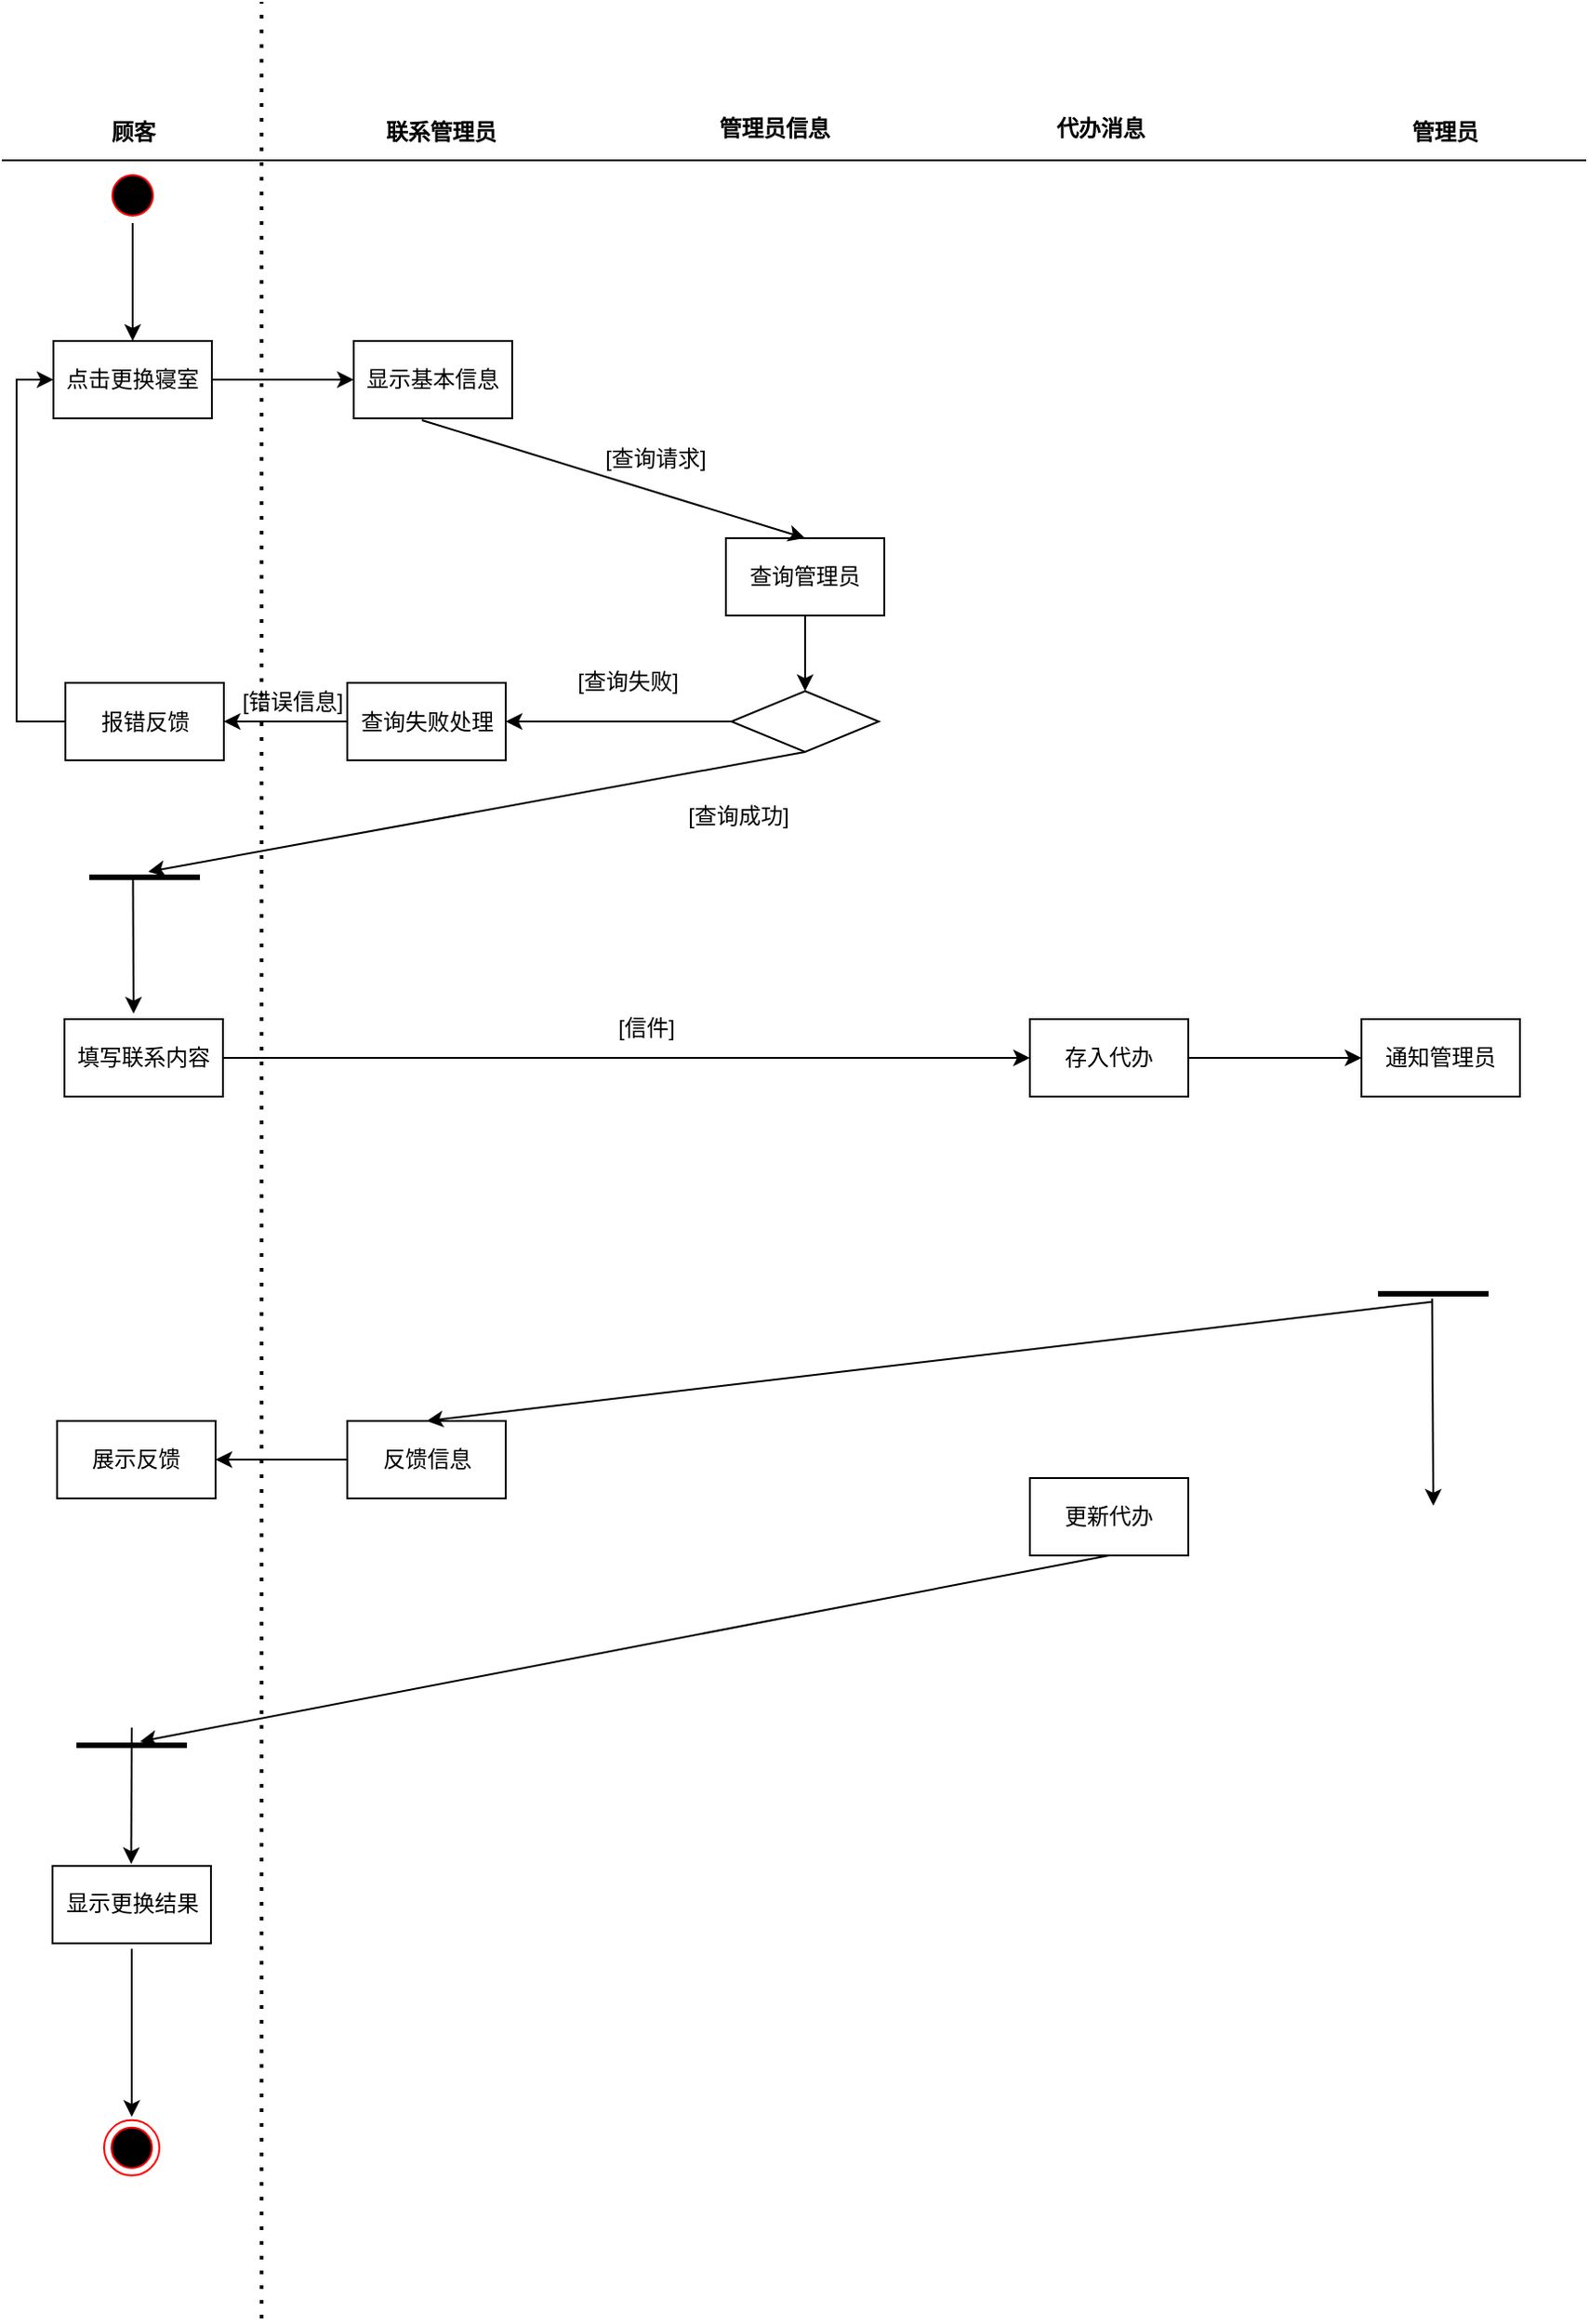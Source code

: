 <mxfile version="21.3.7" type="github">
  <diagram name="第 1 页" id="Pv7ujq7x31SczTUlhnTl">
    <mxGraphModel dx="1101" dy="591" grid="0" gridSize="10" guides="1" tooltips="1" connect="1" arrows="1" fold="1" page="1" pageScale="1" pageWidth="2336" pageHeight="1654" math="0" shadow="0">
      <root>
        <mxCell id="0" />
        <mxCell id="1" parent="0" />
        <mxCell id="i07Ub8UZMQ4JzRdAZHp2-1" value="" style="line;strokeWidth=1;fillColor=none;align=left;verticalAlign=middle;spacingTop=-1;spacingLeft=3;spacingRight=3;rotatable=0;labelPosition=right;points=[];portConstraint=eastwest;strokeColor=inherit;" vertex="1" parent="1">
          <mxGeometry x="305" y="170" width="860" height="8" as="geometry" />
        </mxCell>
        <mxCell id="i07Ub8UZMQ4JzRdAZHp2-2" value="顾客" style="text;align=center;fontStyle=1;verticalAlign=middle;spacingLeft=3;spacingRight=3;strokeColor=none;rotatable=0;points=[[0,0.5],[1,0.5]];portConstraint=eastwest;html=1;" vertex="1" parent="1">
          <mxGeometry x="352" y="151" width="48" height="16" as="geometry" />
        </mxCell>
        <mxCell id="i07Ub8UZMQ4JzRdAZHp2-3" value="代办消息" style="text;align=center;fontStyle=1;verticalAlign=middle;spacingLeft=3;spacingRight=3;strokeColor=none;rotatable=0;points=[[0,0.5],[1,0.5]];portConstraint=eastwest;html=1;" vertex="1" parent="1">
          <mxGeometry x="877" y="149" width="48" height="16" as="geometry" />
        </mxCell>
        <mxCell id="i07Ub8UZMQ4JzRdAZHp2-4" value="联系管理员" style="text;align=center;fontStyle=1;verticalAlign=middle;spacingLeft=3;spacingRight=3;strokeColor=none;rotatable=0;points=[[0,0.5],[1,0.5]];portConstraint=eastwest;html=1;" vertex="1" parent="1">
          <mxGeometry x="519" y="151" width="48" height="16" as="geometry" />
        </mxCell>
        <mxCell id="i07Ub8UZMQ4JzRdAZHp2-5" value="管理员" style="text;align=center;fontStyle=1;verticalAlign=middle;spacingLeft=3;spacingRight=3;strokeColor=none;rotatable=0;points=[[0,0.5],[1,0.5]];portConstraint=eastwest;html=1;" vertex="1" parent="1">
          <mxGeometry x="1064" y="151" width="48" height="16" as="geometry" />
        </mxCell>
        <mxCell id="i07Ub8UZMQ4JzRdAZHp2-6" style="edgeStyle=orthogonalEdgeStyle;rounded=0;orthogonalLoop=1;jettySize=auto;html=1;" edge="1" parent="1" source="i07Ub8UZMQ4JzRdAZHp2-7" target="i07Ub8UZMQ4JzRdAZHp2-9">
          <mxGeometry relative="1" as="geometry" />
        </mxCell>
        <mxCell id="i07Ub8UZMQ4JzRdAZHp2-7" value="" style="ellipse;html=1;shape=startState;fillColor=#000000;strokeColor=#ff0000;" vertex="1" parent="1">
          <mxGeometry x="361" y="178" width="30" height="30" as="geometry" />
        </mxCell>
        <mxCell id="i07Ub8UZMQ4JzRdAZHp2-8" style="edgeStyle=orthogonalEdgeStyle;rounded=0;orthogonalLoop=1;jettySize=auto;html=1;" edge="1" parent="1" source="i07Ub8UZMQ4JzRdAZHp2-9" target="i07Ub8UZMQ4JzRdAZHp2-10">
          <mxGeometry relative="1" as="geometry" />
        </mxCell>
        <mxCell id="i07Ub8UZMQ4JzRdAZHp2-9" value="点击更换寝室" style="html=1;whiteSpace=wrap;" vertex="1" parent="1">
          <mxGeometry x="333" y="272" width="86" height="42" as="geometry" />
        </mxCell>
        <mxCell id="i07Ub8UZMQ4JzRdAZHp2-10" value="显示基本信息" style="html=1;whiteSpace=wrap;" vertex="1" parent="1">
          <mxGeometry x="496" y="272" width="86" height="42" as="geometry" />
        </mxCell>
        <mxCell id="i07Ub8UZMQ4JzRdAZHp2-11" style="edgeStyle=orthogonalEdgeStyle;rounded=0;orthogonalLoop=1;jettySize=auto;html=1;entryX=0.5;entryY=0;entryDx=0;entryDy=0;" edge="1" parent="1" source="i07Ub8UZMQ4JzRdAZHp2-12" target="i07Ub8UZMQ4JzRdAZHp2-14">
          <mxGeometry relative="1" as="geometry" />
        </mxCell>
        <mxCell id="i07Ub8UZMQ4JzRdAZHp2-12" value="查询管理员" style="html=1;whiteSpace=wrap;" vertex="1" parent="1">
          <mxGeometry x="698" y="379" width="86" height="42" as="geometry" />
        </mxCell>
        <mxCell id="i07Ub8UZMQ4JzRdAZHp2-13" style="edgeStyle=orthogonalEdgeStyle;rounded=0;orthogonalLoop=1;jettySize=auto;html=1;" edge="1" parent="1" source="i07Ub8UZMQ4JzRdAZHp2-14" target="i07Ub8UZMQ4JzRdAZHp2-21">
          <mxGeometry relative="1" as="geometry" />
        </mxCell>
        <mxCell id="i07Ub8UZMQ4JzRdAZHp2-14" value="" style="rhombus;whiteSpace=wrap;html=1;" vertex="1" parent="1">
          <mxGeometry x="701" y="462" width="80" height="33" as="geometry" />
        </mxCell>
        <mxCell id="i07Ub8UZMQ4JzRdAZHp2-15" value="" style="ellipse;html=1;shape=endState;fillColor=#000000;strokeColor=#ff0000;" vertex="1" parent="1">
          <mxGeometry x="360.5" y="1237.43" width="30" height="30" as="geometry" />
        </mxCell>
        <mxCell id="i07Ub8UZMQ4JzRdAZHp2-16" value="" style="endArrow=classic;html=1;rounded=0;" edge="1" parent="1">
          <mxGeometry width="50" height="50" relative="1" as="geometry">
            <mxPoint x="375.5" y="1144.43" as="sourcePoint" />
            <mxPoint x="375.5" y="1235.622" as="targetPoint" />
          </mxGeometry>
        </mxCell>
        <mxCell id="i07Ub8UZMQ4JzRdAZHp2-17" value="" style="endArrow=none;dashed=1;html=1;dashPattern=1 3;strokeWidth=2;rounded=0;" edge="1" parent="1">
          <mxGeometry width="50" height="50" relative="1" as="geometry">
            <mxPoint x="446" y="1345" as="sourcePoint" />
            <mxPoint x="446" y="88" as="targetPoint" />
          </mxGeometry>
        </mxCell>
        <mxCell id="i07Ub8UZMQ4JzRdAZHp2-18" value="" style="endArrow=classic;html=1;rounded=0;exitX=0.43;exitY=1.024;exitDx=0;exitDy=0;entryX=0.5;entryY=0;entryDx=0;entryDy=0;exitPerimeter=0;" edge="1" parent="1" source="i07Ub8UZMQ4JzRdAZHp2-10" target="i07Ub8UZMQ4JzRdAZHp2-12">
          <mxGeometry width="50" height="50" relative="1" as="geometry">
            <mxPoint x="537.66" y="366.93" as="sourcePoint" />
            <mxPoint x="905" y="466" as="targetPoint" />
          </mxGeometry>
        </mxCell>
        <mxCell id="i07Ub8UZMQ4JzRdAZHp2-19" value="[查询请求]" style="text;html=1;strokeColor=none;fillColor=none;align=center;verticalAlign=middle;whiteSpace=wrap;rounded=0;" vertex="1" parent="1">
          <mxGeometry x="629.5" y="321" width="60" height="30" as="geometry" />
        </mxCell>
        <mxCell id="i07Ub8UZMQ4JzRdAZHp2-20" style="edgeStyle=orthogonalEdgeStyle;rounded=0;orthogonalLoop=1;jettySize=auto;html=1;" edge="1" parent="1" source="i07Ub8UZMQ4JzRdAZHp2-21" target="i07Ub8UZMQ4JzRdAZHp2-25">
          <mxGeometry relative="1" as="geometry" />
        </mxCell>
        <mxCell id="i07Ub8UZMQ4JzRdAZHp2-21" value="查询失败处理" style="html=1;whiteSpace=wrap;" vertex="1" parent="1">
          <mxGeometry x="492.5" y="457.5" width="86" height="42" as="geometry" />
        </mxCell>
        <mxCell id="i07Ub8UZMQ4JzRdAZHp2-65" style="edgeStyle=orthogonalEdgeStyle;rounded=0;orthogonalLoop=1;jettySize=auto;html=1;" edge="1" parent="1" source="i07Ub8UZMQ4JzRdAZHp2-23" target="i07Ub8UZMQ4JzRdAZHp2-64">
          <mxGeometry relative="1" as="geometry" />
        </mxCell>
        <mxCell id="i07Ub8UZMQ4JzRdAZHp2-23" value="反馈信息" style="html=1;whiteSpace=wrap;" vertex="1" parent="1">
          <mxGeometry x="492.5" y="858" width="86" height="42" as="geometry" />
        </mxCell>
        <mxCell id="i07Ub8UZMQ4JzRdAZHp2-24" style="edgeStyle=orthogonalEdgeStyle;rounded=0;orthogonalLoop=1;jettySize=auto;html=1;entryX=0;entryY=0.5;entryDx=0;entryDy=0;" edge="1" parent="1" source="i07Ub8UZMQ4JzRdAZHp2-25" target="i07Ub8UZMQ4JzRdAZHp2-9">
          <mxGeometry relative="1" as="geometry">
            <Array as="points">
              <mxPoint x="313" y="479" />
              <mxPoint x="313" y="293" />
            </Array>
          </mxGeometry>
        </mxCell>
        <mxCell id="i07Ub8UZMQ4JzRdAZHp2-25" value="报错反馈" style="html=1;whiteSpace=wrap;" vertex="1" parent="1">
          <mxGeometry x="339.5" y="457.5" width="86" height="42" as="geometry" />
        </mxCell>
        <mxCell id="i07Ub8UZMQ4JzRdAZHp2-26" value="[错误信息]" style="text;html=1;strokeColor=none;fillColor=none;align=center;verticalAlign=middle;whiteSpace=wrap;rounded=0;" vertex="1" parent="1">
          <mxGeometry x="432.5" y="453" width="60" height="30" as="geometry" />
        </mxCell>
        <mxCell id="i07Ub8UZMQ4JzRdAZHp2-27" value="显示更换结果" style="html=1;whiteSpace=wrap;" vertex="1" parent="1">
          <mxGeometry x="332.5" y="1099.43" width="86" height="42" as="geometry" />
        </mxCell>
        <mxCell id="i07Ub8UZMQ4JzRdAZHp2-28" value="" style="line;strokeWidth=3;rotatable=0;dashed=0;labelPosition=right;align=left;verticalAlign=middle;spacingTop=0;spacingLeft=6;points=[];portConstraint=eastwest;fontSize=13;" vertex="1" parent="1">
          <mxGeometry x="352.5" y="558" width="60" height="10" as="geometry" />
        </mxCell>
        <mxCell id="i07Ub8UZMQ4JzRdAZHp2-29" value="" style="endArrow=classic;html=1;rounded=0;exitX=0.5;exitY=1;exitDx=0;exitDy=0;entryX=0.533;entryY=0.2;entryDx=0;entryDy=0;entryPerimeter=0;" edge="1" parent="1" source="i07Ub8UZMQ4JzRdAZHp2-14" target="i07Ub8UZMQ4JzRdAZHp2-28">
          <mxGeometry width="50" height="50" relative="1" as="geometry">
            <mxPoint x="929.5" y="603" as="sourcePoint" />
            <mxPoint x="726.5" y="585" as="targetPoint" />
          </mxGeometry>
        </mxCell>
        <mxCell id="i07Ub8UZMQ4JzRdAZHp2-30" value="[查询成功]" style="text;html=1;strokeColor=none;fillColor=none;align=center;verticalAlign=middle;whiteSpace=wrap;rounded=0;" vertex="1" parent="1">
          <mxGeometry x="675" y="515" width="60" height="30" as="geometry" />
        </mxCell>
        <mxCell id="i07Ub8UZMQ4JzRdAZHp2-31" value="管理员信息" style="text;align=center;fontStyle=1;verticalAlign=middle;spacingLeft=3;spacingRight=3;strokeColor=none;rotatable=0;points=[[0,0.5],[1,0.5]];portConstraint=eastwest;html=1;" vertex="1" parent="1">
          <mxGeometry x="700" y="149" width="48" height="16" as="geometry" />
        </mxCell>
        <mxCell id="i07Ub8UZMQ4JzRdAZHp2-32" value="" style="endArrow=classic;html=1;rounded=0;exitX=0.395;exitY=0.642;exitDx=0;exitDy=0;exitPerimeter=0;" edge="1" parent="1" source="i07Ub8UZMQ4JzRdAZHp2-28">
          <mxGeometry width="50" height="50" relative="1" as="geometry">
            <mxPoint x="414.5" y="627" as="sourcePoint" />
            <mxPoint x="376.5" y="637" as="targetPoint" />
          </mxGeometry>
        </mxCell>
        <mxCell id="i07Ub8UZMQ4JzRdAZHp2-33" style="edgeStyle=orthogonalEdgeStyle;rounded=0;orthogonalLoop=1;jettySize=auto;html=1;" edge="1" parent="1" source="i07Ub8UZMQ4JzRdAZHp2-34" target="i07Ub8UZMQ4JzRdAZHp2-36">
          <mxGeometry relative="1" as="geometry" />
        </mxCell>
        <mxCell id="i07Ub8UZMQ4JzRdAZHp2-34" value="填写联系内容" style="html=1;whiteSpace=wrap;" vertex="1" parent="1">
          <mxGeometry x="339" y="640" width="86" height="42" as="geometry" />
        </mxCell>
        <mxCell id="i07Ub8UZMQ4JzRdAZHp2-62" style="edgeStyle=orthogonalEdgeStyle;rounded=0;orthogonalLoop=1;jettySize=auto;html=1;" edge="1" parent="1" source="i07Ub8UZMQ4JzRdAZHp2-36" target="i07Ub8UZMQ4JzRdAZHp2-61">
          <mxGeometry relative="1" as="geometry" />
        </mxCell>
        <mxCell id="i07Ub8UZMQ4JzRdAZHp2-36" value="存入代办" style="html=1;whiteSpace=wrap;" vertex="1" parent="1">
          <mxGeometry x="863" y="640" width="86" height="42" as="geometry" />
        </mxCell>
        <mxCell id="i07Ub8UZMQ4JzRdAZHp2-39" value="" style="line;strokeWidth=3;rotatable=0;dashed=0;labelPosition=right;align=left;verticalAlign=middle;spacingTop=0;spacingLeft=6;points=[];portConstraint=eastwest;fontSize=13;" vertex="1" parent="1">
          <mxGeometry x="1052" y="784" width="60" height="10" as="geometry" />
        </mxCell>
        <mxCell id="i07Ub8UZMQ4JzRdAZHp2-40" value="" style="endArrow=classic;html=1;rounded=0;exitX=0.49;exitY=0.932;exitDx=0;exitDy=0;exitPerimeter=0;entryX=0.5;entryY=0;entryDx=0;entryDy=0;" edge="1" parent="1" source="i07Ub8UZMQ4JzRdAZHp2-39" target="i07Ub8UZMQ4JzRdAZHp2-23">
          <mxGeometry width="50" height="50" relative="1" as="geometry">
            <mxPoint x="715" y="958" as="sourcePoint" />
            <mxPoint x="765" y="908" as="targetPoint" />
          </mxGeometry>
        </mxCell>
        <mxCell id="i07Ub8UZMQ4JzRdAZHp2-43" value="" style="line;strokeWidth=3;rotatable=0;dashed=0;labelPosition=right;align=left;verticalAlign=middle;spacingTop=0;spacingLeft=6;points=[];portConstraint=eastwest;fontSize=13;" vertex="1" parent="1">
          <mxGeometry x="345.5" y="1029" width="60" height="10" as="geometry" />
        </mxCell>
        <mxCell id="i07Ub8UZMQ4JzRdAZHp2-44" value="" style="endArrow=classic;html=1;rounded=0;" edge="1" parent="1">
          <mxGeometry width="50" height="50" relative="1" as="geometry">
            <mxPoint x="375.5" y="1024.43" as="sourcePoint" />
            <mxPoint x="375.21" y="1098.432" as="targetPoint" />
          </mxGeometry>
        </mxCell>
        <mxCell id="i07Ub8UZMQ4JzRdAZHp2-49" value="" style="endArrow=classic;html=1;rounded=0;exitX=0.489;exitY=0.76;exitDx=0;exitDy=0;exitPerimeter=0;entryX=0.5;entryY=0;entryDx=0;entryDy=0;" edge="1" parent="1" source="i07Ub8UZMQ4JzRdAZHp2-39">
          <mxGeometry width="50" height="50" relative="1" as="geometry">
            <mxPoint x="735" y="863" as="sourcePoint" />
            <mxPoint x="1082" y="904" as="targetPoint" />
          </mxGeometry>
        </mxCell>
        <mxCell id="i07Ub8UZMQ4JzRdAZHp2-55" value="更新代办" style="html=1;whiteSpace=wrap;" vertex="1" parent="1">
          <mxGeometry x="863" y="889" width="86" height="42" as="geometry" />
        </mxCell>
        <mxCell id="i07Ub8UZMQ4JzRdAZHp2-57" value="" style="endArrow=classic;html=1;rounded=0;exitX=0.5;exitY=1;exitDx=0;exitDy=0;" edge="1" parent="1" source="i07Ub8UZMQ4JzRdAZHp2-55">
          <mxGeometry width="50" height="50" relative="1" as="geometry">
            <mxPoint x="1088" y="959" as="sourcePoint" />
            <mxPoint x="380" y="1032" as="targetPoint" />
          </mxGeometry>
        </mxCell>
        <mxCell id="i07Ub8UZMQ4JzRdAZHp2-22" value="[查询失败]" style="text;html=1;strokeColor=none;fillColor=none;align=center;verticalAlign=middle;whiteSpace=wrap;rounded=0;" vertex="1" parent="1">
          <mxGeometry x="615" y="442" width="60" height="30" as="geometry" />
        </mxCell>
        <mxCell id="i07Ub8UZMQ4JzRdAZHp2-61" value="通知管理员" style="html=1;whiteSpace=wrap;" vertex="1" parent="1">
          <mxGeometry x="1043" y="640" width="86" height="42" as="geometry" />
        </mxCell>
        <mxCell id="i07Ub8UZMQ4JzRdAZHp2-63" value="[信件]" style="text;html=1;strokeColor=none;fillColor=none;align=center;verticalAlign=middle;whiteSpace=wrap;rounded=0;" vertex="1" parent="1">
          <mxGeometry x="625" y="630" width="60" height="30" as="geometry" />
        </mxCell>
        <mxCell id="i07Ub8UZMQ4JzRdAZHp2-64" value="展示反馈" style="html=1;whiteSpace=wrap;" vertex="1" parent="1">
          <mxGeometry x="335" y="858" width="86" height="42" as="geometry" />
        </mxCell>
      </root>
    </mxGraphModel>
  </diagram>
</mxfile>
